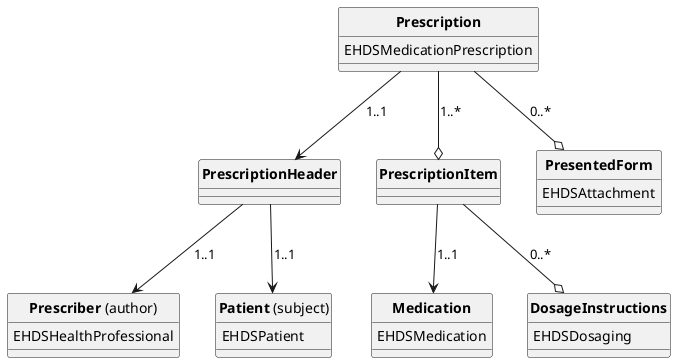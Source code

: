 @startuml
skinparam linetype polyline
hide circle
hide stereotype


class "**Prescription**" as eP{
  EHDSMedicationPrescription 
}

eP --> Header: "1..1"
eP --o Item: "1..*"
eP --o PresentedForm: "0..*"

class "**Prescriber** (author)" as Prescriber{
  EHDSHealthProfessional   
  
}

class "**Patient** (subject)" as Patient{
  EHDSPatient   

}

class "**PrescriptionHeader**" as Header{
     

}

Header --> Prescriber: "1..1"
Header --> Patient: "1..1"


class "**PrescriptionItem**" as Item{ 
}

Item --> Medication: "1..1"
Item --o Dosage: "0..*"


class "**DosageInstructions**" as Dosage{
  EHDSDosaging   
 
}

class "**Medication**" as Medication{
  EHDSMedication
 
}

class "**PresentedForm**" as PresentedForm{
  EHDSAttachment   
 
}
@enduml